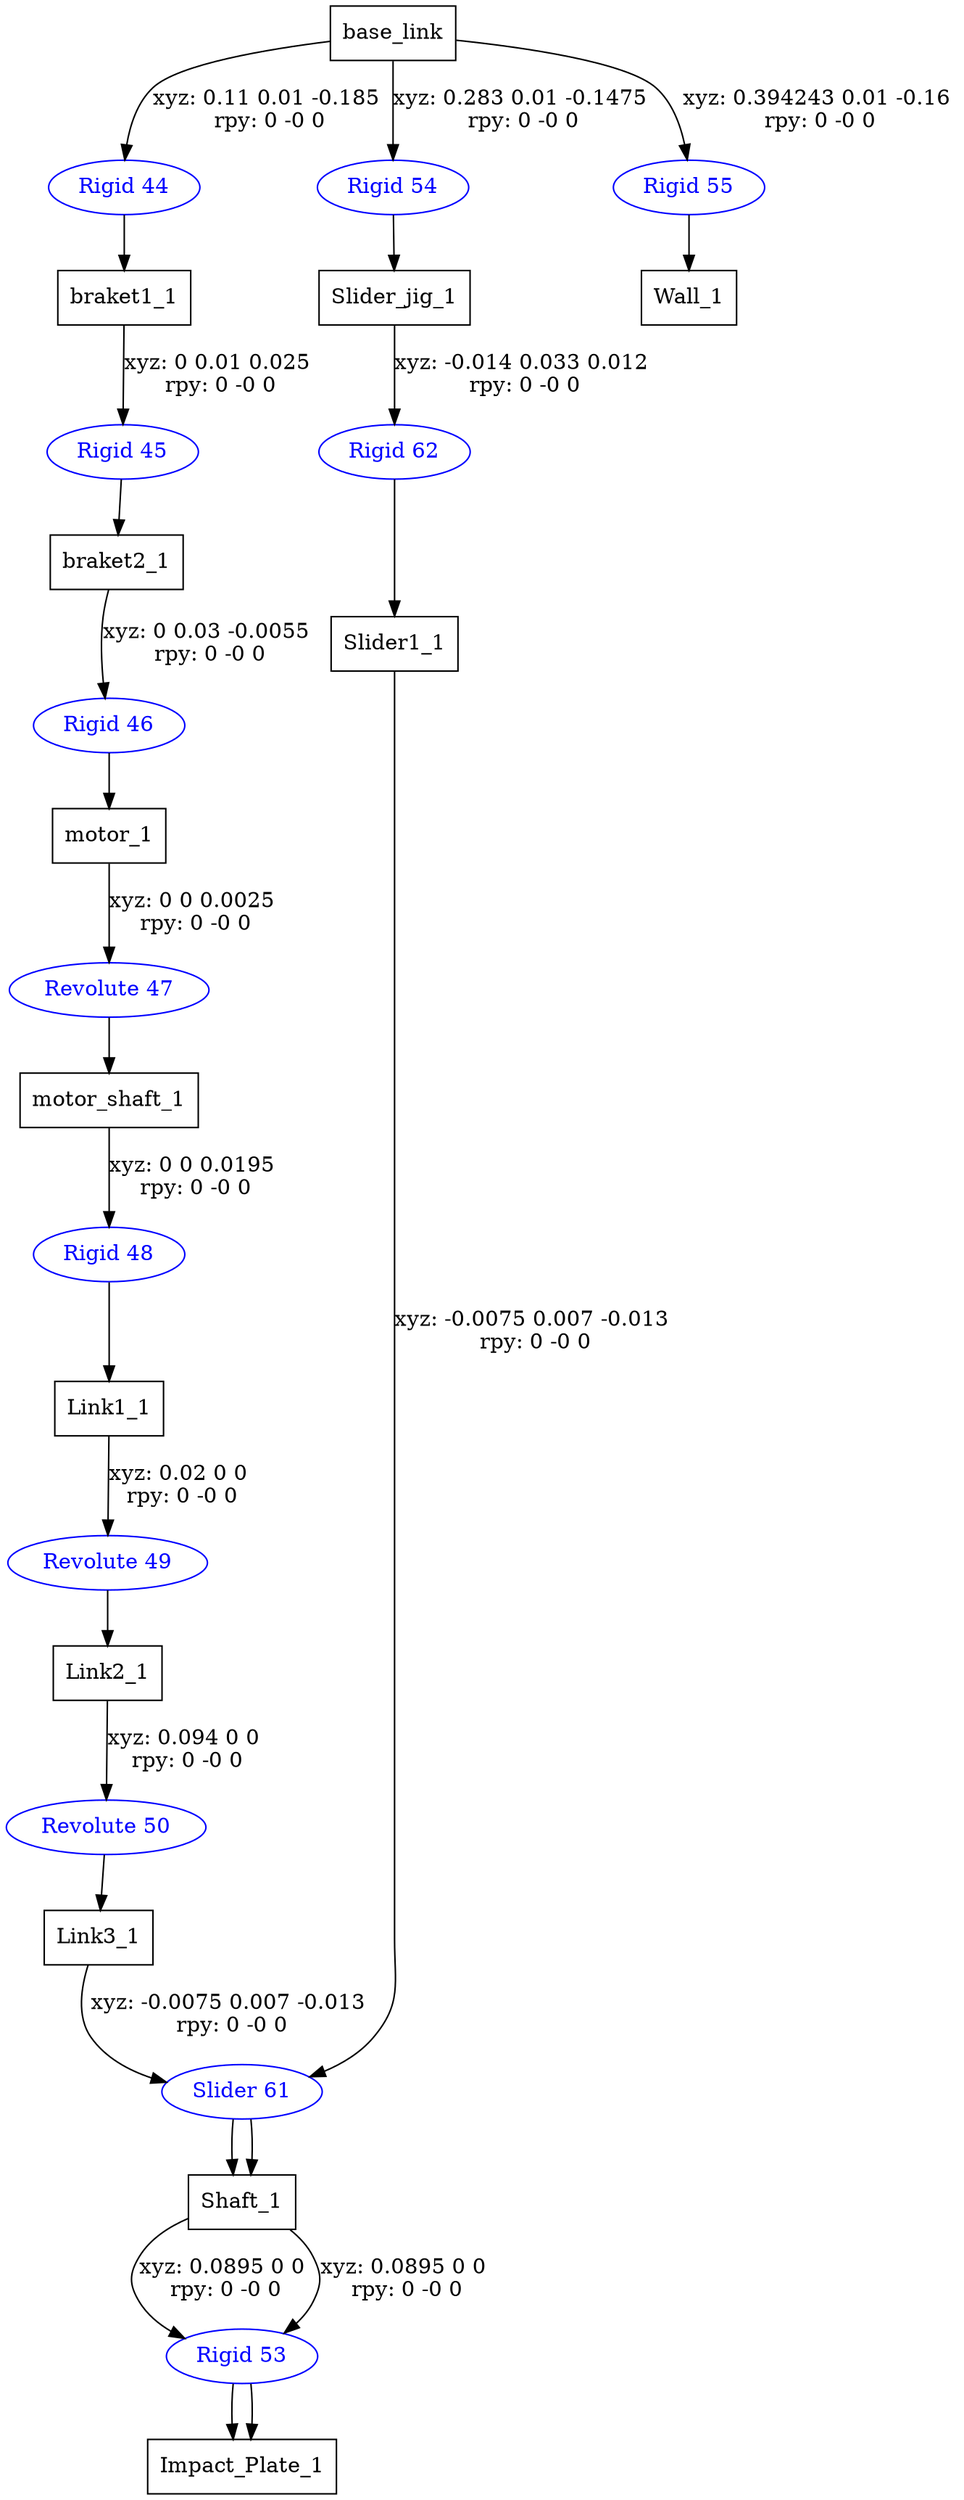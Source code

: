 digraph G {
node [shape=box];
"base_link" [label="base_link"];
"braket1_1" [label="braket1_1"];
"braket2_1" [label="braket2_1"];
"motor_1" [label="motor_1"];
"motor_shaft_1" [label="motor_shaft_1"];
"Link1_1" [label="Link1_1"];
"Link2_1" [label="Link2_1"];
"Link3_1" [label="Link3_1"];
"Shaft_1" [label="Shaft_1"];
"Impact_Plate_1" [label="Impact_Plate_1"];
"Slider_jig_1" [label="Slider_jig_1"];
"Slider1_1" [label="Slider1_1"];
"Shaft_1" [label="Shaft_1"];
"Impact_Plate_1" [label="Impact_Plate_1"];
"Wall_1" [label="Wall_1"];
node [shape=ellipse, color=blue, fontcolor=blue];
"base_link" -> "Rigid 44" [label="xyz: 0.11 0.01 -0.185 \nrpy: 0 -0 0"]
"Rigid 44" -> "braket1_1"
"braket1_1" -> "Rigid 45" [label="xyz: 0 0.01 0.025 \nrpy: 0 -0 0"]
"Rigid 45" -> "braket2_1"
"braket2_1" -> "Rigid 46" [label="xyz: 0 0.03 -0.0055 \nrpy: 0 -0 0"]
"Rigid 46" -> "motor_1"
"motor_1" -> "Revolute 47" [label="xyz: 0 0 0.0025 \nrpy: 0 -0 0"]
"Revolute 47" -> "motor_shaft_1"
"motor_shaft_1" -> "Rigid 48" [label="xyz: 0 0 0.0195 \nrpy: 0 -0 0"]
"Rigid 48" -> "Link1_1"
"Link1_1" -> "Revolute 49" [label="xyz: 0.02 0 0 \nrpy: 0 -0 0"]
"Revolute 49" -> "Link2_1"
"Link2_1" -> "Revolute 50" [label="xyz: 0.094 0 0 \nrpy: 0 -0 0"]
"Revolute 50" -> "Link3_1"
"Link3_1" -> "Slider 61" [label="xyz: -0.0075 0.007 -0.013 \nrpy: 0 -0 0"]
"Slider 61" -> "Shaft_1"
"Shaft_1" -> "Rigid 53" [label="xyz: 0.0895 0 0 \nrpy: 0 -0 0"]
"Rigid 53" -> "Impact_Plate_1"
"base_link" -> "Rigid 54" [label="xyz: 0.283 0.01 -0.1475 \nrpy: 0 -0 0"]
"Rigid 54" -> "Slider_jig_1"
"Slider_jig_1" -> "Rigid 62" [label="xyz: -0.014 0.033 0.012 \nrpy: 0 -0 0"]
"Rigid 62" -> "Slider1_1"
"Slider1_1" -> "Slider 61" [label="xyz: -0.0075 0.007 -0.013 \nrpy: 0 -0 0"]
"Slider 61" -> "Shaft_1"
"Shaft_1" -> "Rigid 53" [label="xyz: 0.0895 0 0 \nrpy: 0 -0 0"]
"Rigid 53" -> "Impact_Plate_1"
"base_link" -> "Rigid 55" [label="xyz: 0.394243 0.01 -0.16 \nrpy: 0 -0 0"]
"Rigid 55" -> "Wall_1"
}
